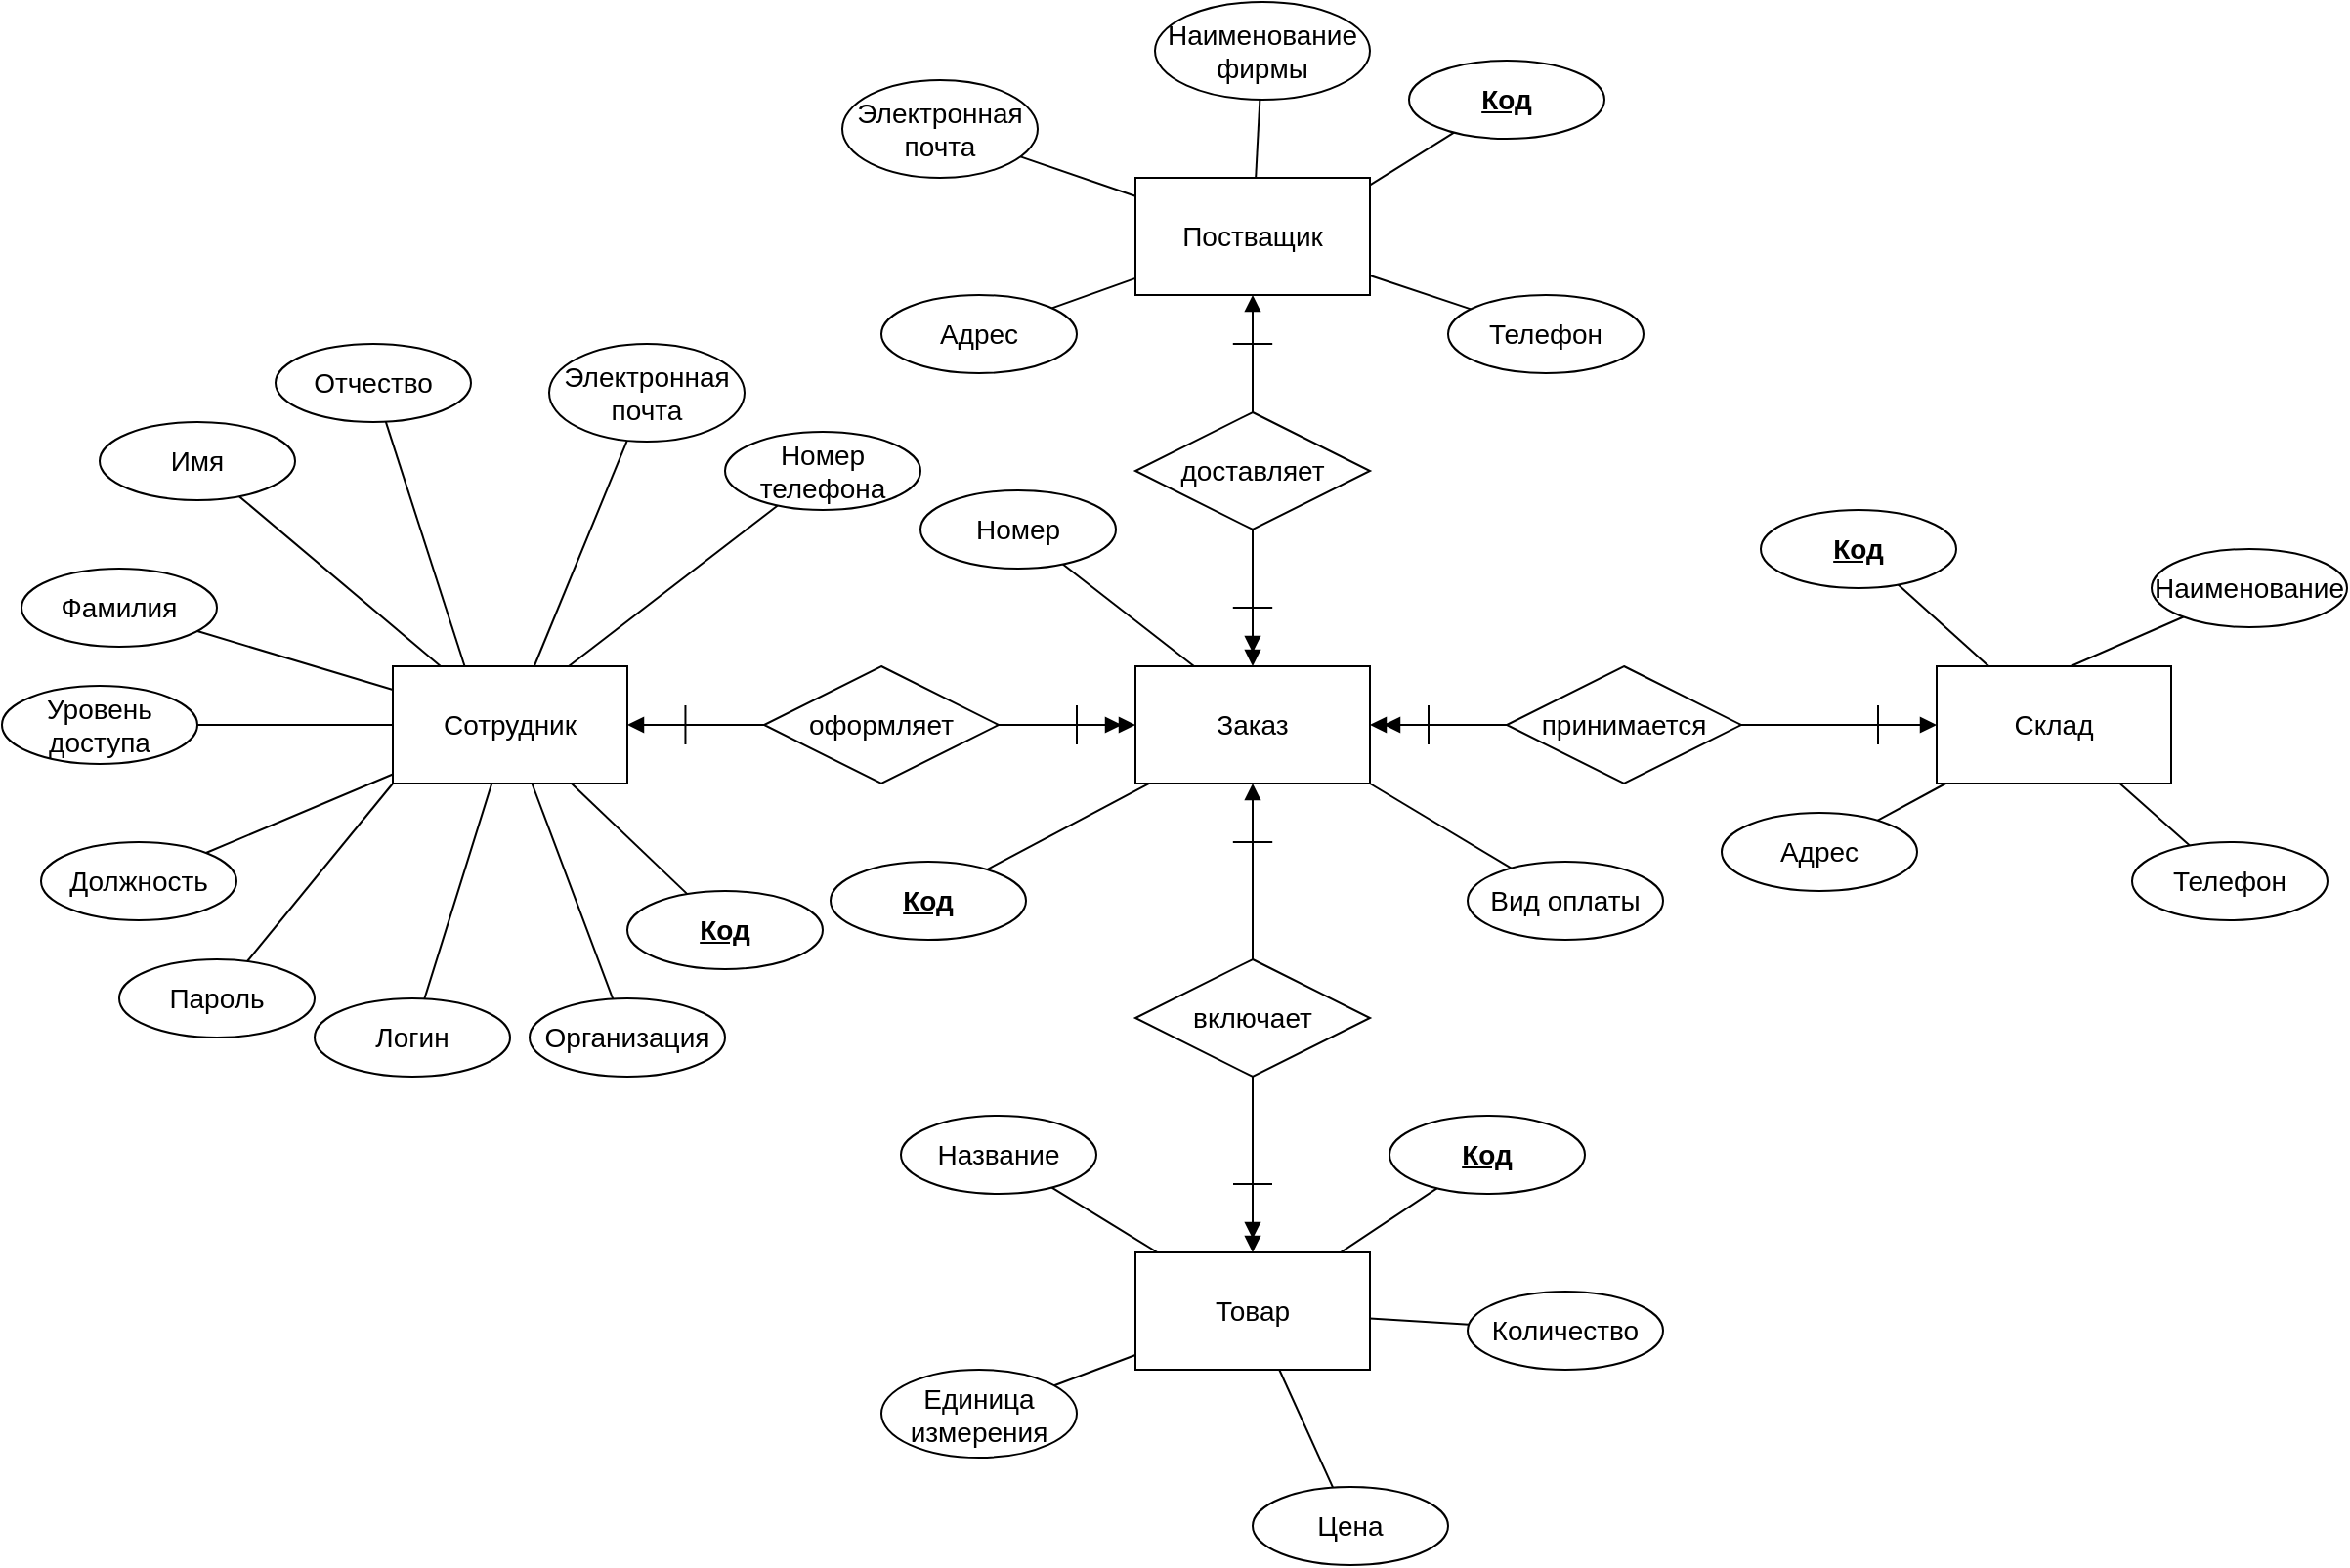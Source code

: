 <mxfile version="21.0.4" type="device"><diagram name="Страница 1" id="7PsuvhH5QxKzs3rTwt3T"><mxGraphModel dx="2261" dy="1933" grid="1" gridSize="10" guides="1" tooltips="1" connect="1" arrows="1" fold="1" page="1" pageScale="1" pageWidth="827" pageHeight="1169" math="0" shadow="0"><root><mxCell id="0"/><mxCell id="1" parent="0"/><mxCell id="U-RPilOY57-ElZwTmUOu-67" style="orthogonalLoop=1;jettySize=auto;html=1;fontSize=14;endArrow=none;endFill=0;strokeColor=default;" parent="1" source="U-RPilOY57-ElZwTmUOu-1" target="U-RPilOY57-ElZwTmUOu-37" edge="1"><mxGeometry relative="1" as="geometry"/></mxCell><mxCell id="U-RPilOY57-ElZwTmUOu-68" style="orthogonalLoop=1;jettySize=auto;html=1;fontSize=14;endArrow=none;endFill=0;rounded=0;" parent="1" source="U-RPilOY57-ElZwTmUOu-1" target="U-RPilOY57-ElZwTmUOu-54" edge="1"><mxGeometry relative="1" as="geometry"/></mxCell><mxCell id="U-RPilOY57-ElZwTmUOu-69" style="edgeStyle=none;rounded=0;orthogonalLoop=1;jettySize=auto;html=1;exitX=0;exitY=1;exitDx=0;exitDy=0;strokeColor=default;fontSize=14;endArrow=none;endFill=0;" parent="1" source="U-RPilOY57-ElZwTmUOu-1" target="U-RPilOY57-ElZwTmUOu-41" edge="1"><mxGeometry relative="1" as="geometry"/></mxCell><mxCell id="U-RPilOY57-ElZwTmUOu-70" style="edgeStyle=none;rounded=0;orthogonalLoop=1;jettySize=auto;html=1;strokeColor=default;fontSize=14;endArrow=none;endFill=0;" parent="1" source="U-RPilOY57-ElZwTmUOu-1" target="U-RPilOY57-ElZwTmUOu-45" edge="1"><mxGeometry relative="1" as="geometry"/></mxCell><mxCell id="U-RPilOY57-ElZwTmUOu-71" style="edgeStyle=none;rounded=0;orthogonalLoop=1;jettySize=auto;html=1;strokeColor=default;fontSize=14;endArrow=none;endFill=0;" parent="1" source="U-RPilOY57-ElZwTmUOu-1" target="U-RPilOY57-ElZwTmUOu-43" edge="1"><mxGeometry relative="1" as="geometry"/></mxCell><mxCell id="U-RPilOY57-ElZwTmUOu-72" style="edgeStyle=none;rounded=0;orthogonalLoop=1;jettySize=auto;html=1;strokeColor=default;fontSize=14;endArrow=none;endFill=0;" parent="1" source="U-RPilOY57-ElZwTmUOu-1" target="U-RPilOY57-ElZwTmUOu-42" edge="1"><mxGeometry relative="1" as="geometry"/></mxCell><mxCell id="U-RPilOY57-ElZwTmUOu-73" style="edgeStyle=none;rounded=0;orthogonalLoop=1;jettySize=auto;html=1;strokeColor=default;fontSize=14;endArrow=none;endFill=0;" parent="1" target="U-RPilOY57-ElZwTmUOu-47" edge="1"><mxGeometry relative="1" as="geometry"><mxPoint x="230" y="280" as="sourcePoint"/></mxGeometry></mxCell><mxCell id="U-RPilOY57-ElZwTmUOu-74" style="edgeStyle=none;rounded=0;orthogonalLoop=1;jettySize=auto;html=1;strokeColor=default;fontSize=14;endArrow=none;endFill=0;" parent="1" source="U-RPilOY57-ElZwTmUOu-1" target="U-RPilOY57-ElZwTmUOu-44" edge="1"><mxGeometry relative="1" as="geometry"/></mxCell><mxCell id="U-RPilOY57-ElZwTmUOu-75" style="edgeStyle=none;rounded=0;orthogonalLoop=1;jettySize=auto;html=1;exitX=0.75;exitY=0;exitDx=0;exitDy=0;strokeColor=default;fontSize=14;endArrow=none;endFill=0;" parent="1" source="U-RPilOY57-ElZwTmUOu-1" target="U-RPilOY57-ElZwTmUOu-46" edge="1"><mxGeometry relative="1" as="geometry"/></mxCell><mxCell id="U-RPilOY57-ElZwTmUOu-1" value="Сотрудник" style="rounded=0;whiteSpace=wrap;html=1;fontSize=14;" parent="1" vertex="1"><mxGeometry x="190" y="270" width="120" height="60" as="geometry"/></mxCell><mxCell id="U-RPilOY57-ElZwTmUOu-5" value="" style="edgeStyle=orthogonalEdgeStyle;rounded=0;orthogonalLoop=1;jettySize=auto;html=1;fontSize=14;endArrow=block;endFill=1;" parent="1" source="U-RPilOY57-ElZwTmUOu-2" target="U-RPilOY57-ElZwTmUOu-1" edge="1"><mxGeometry relative="1" as="geometry"/></mxCell><mxCell id="U-RPilOY57-ElZwTmUOu-8" style="edgeStyle=orthogonalEdgeStyle;rounded=0;orthogonalLoop=1;jettySize=auto;html=1;fontSize=14;endArrow=doubleBlock;endFill=1;startArrow=none;" parent="1" source="U-RPilOY57-ElZwTmUOu-2" target="U-RPilOY57-ElZwTmUOu-7" edge="1"><mxGeometry relative="1" as="geometry"><mxPoint x="540" y="300" as="sourcePoint"/></mxGeometry></mxCell><mxCell id="U-RPilOY57-ElZwTmUOu-2" value="оформляет" style="shape=rhombus;perimeter=rhombusPerimeter;whiteSpace=wrap;html=1;align=center;fontSize=14;" parent="1" vertex="1"><mxGeometry x="380" y="270" width="120" height="60" as="geometry"/></mxCell><mxCell id="U-RPilOY57-ElZwTmUOu-77" style="edgeStyle=none;rounded=0;orthogonalLoop=1;jettySize=auto;html=1;exitX=0.25;exitY=0;exitDx=0;exitDy=0;strokeColor=default;fontSize=14;endArrow=none;endFill=0;" parent="1" source="U-RPilOY57-ElZwTmUOu-7" target="U-RPilOY57-ElZwTmUOu-52" edge="1"><mxGeometry relative="1" as="geometry"/></mxCell><mxCell id="U-RPilOY57-ElZwTmUOu-80" style="edgeStyle=none;rounded=0;orthogonalLoop=1;jettySize=auto;html=1;exitX=1;exitY=0;exitDx=0;exitDy=0;strokeColor=default;fontSize=14;endArrow=none;endFill=0;" parent="1" source="U-RPilOY57-ElZwTmUOu-7" target="U-RPilOY57-ElZwTmUOu-38" edge="1"><mxGeometry relative="1" as="geometry"/></mxCell><mxCell id="U-RPilOY57-ElZwTmUOu-82" style="edgeStyle=none;rounded=0;orthogonalLoop=1;jettySize=auto;html=1;exitX=1;exitY=1;exitDx=0;exitDy=0;strokeColor=default;fontSize=14;endArrow=none;endFill=0;" parent="1" source="U-RPilOY57-ElZwTmUOu-7" target="U-RPilOY57-ElZwTmUOu-51" edge="1"><mxGeometry relative="1" as="geometry"/></mxCell><mxCell id="U-RPilOY57-ElZwTmUOu-7" value="Заказ" style="rounded=0;whiteSpace=wrap;html=1;fontSize=14;" parent="1" vertex="1"><mxGeometry x="570" y="270" width="120" height="60" as="geometry"/></mxCell><mxCell id="U-RPilOY57-ElZwTmUOu-83" style="edgeStyle=none;rounded=0;orthogonalLoop=1;jettySize=auto;html=1;strokeColor=default;fontSize=14;endArrow=none;endFill=0;" parent="1" source="U-RPilOY57-ElZwTmUOu-16" target="U-RPilOY57-ElZwTmUOu-55" edge="1"><mxGeometry relative="1" as="geometry"/></mxCell><mxCell id="U-RPilOY57-ElZwTmUOu-84" style="edgeStyle=none;rounded=0;orthogonalLoop=1;jettySize=auto;html=1;strokeColor=default;fontSize=14;endArrow=none;endFill=0;" parent="1" source="U-RPilOY57-ElZwTmUOu-16" target="U-RPilOY57-ElZwTmUOu-53" edge="1"><mxGeometry relative="1" as="geometry"/></mxCell><mxCell id="U-RPilOY57-ElZwTmUOu-85" style="edgeStyle=none;rounded=0;orthogonalLoop=1;jettySize=auto;html=1;strokeColor=default;fontSize=14;endArrow=none;endFill=0;" parent="1" source="U-RPilOY57-ElZwTmUOu-16" target="U-RPilOY57-ElZwTmUOu-58" edge="1"><mxGeometry relative="1" as="geometry"/></mxCell><mxCell id="U-RPilOY57-ElZwTmUOu-86" style="edgeStyle=none;rounded=0;orthogonalLoop=1;jettySize=auto;html=1;exitX=0.25;exitY=1;exitDx=0;exitDy=0;strokeColor=default;fontSize=14;endArrow=none;endFill=0;" parent="1" source="U-RPilOY57-ElZwTmUOu-16" target="U-RPilOY57-ElZwTmUOu-39" edge="1"><mxGeometry relative="1" as="geometry"/></mxCell><mxCell id="U-RPilOY57-ElZwTmUOu-87" style="edgeStyle=none;rounded=0;orthogonalLoop=1;jettySize=auto;html=1;strokeColor=default;fontSize=14;endArrow=none;endFill=0;" parent="1" source="U-RPilOY57-ElZwTmUOu-16" target="U-RPilOY57-ElZwTmUOu-57" edge="1"><mxGeometry relative="1" as="geometry"/></mxCell><mxCell id="U-RPilOY57-ElZwTmUOu-16" value="Постващик" style="rounded=0;whiteSpace=wrap;html=1;fontSize=14;" parent="1" vertex="1"><mxGeometry x="570" y="20" width="120" height="60" as="geometry"/></mxCell><mxCell id="U-RPilOY57-ElZwTmUOu-17" value="" style="edgeStyle=orthogonalEdgeStyle;rounded=0;orthogonalLoop=1;jettySize=auto;html=1;fontSize=14;endArrow=block;endFill=1;" parent="1" source="U-RPilOY57-ElZwTmUOu-19" target="U-RPilOY57-ElZwTmUOu-16" edge="1"><mxGeometry relative="1" as="geometry"/></mxCell><mxCell id="U-RPilOY57-ElZwTmUOu-117" style="edgeStyle=none;rounded=0;orthogonalLoop=1;jettySize=auto;html=1;strokeColor=default;fontSize=14;endArrow=doubleBlock;endFill=1;" parent="1" source="U-RPilOY57-ElZwTmUOu-19" target="U-RPilOY57-ElZwTmUOu-7" edge="1"><mxGeometry relative="1" as="geometry"/></mxCell><mxCell id="U-RPilOY57-ElZwTmUOu-19" value="доставляет" style="shape=rhombus;perimeter=rhombusPerimeter;whiteSpace=wrap;html=1;align=center;fontSize=14;" parent="1" vertex="1"><mxGeometry x="570" y="140" width="120" height="60" as="geometry"/></mxCell><mxCell id="U-RPilOY57-ElZwTmUOu-26" style="edgeStyle=orthogonalEdgeStyle;rounded=0;orthogonalLoop=1;jettySize=auto;html=1;fontSize=14;endArrow=doubleBlock;endFill=1;" parent="1" source="U-RPilOY57-ElZwTmUOu-27" target="U-RPilOY57-ElZwTmUOu-28" edge="1"><mxGeometry relative="1" as="geometry"/></mxCell><mxCell id="U-RPilOY57-ElZwTmUOu-118" style="edgeStyle=none;rounded=0;orthogonalLoop=1;jettySize=auto;html=1;entryX=0.5;entryY=1;entryDx=0;entryDy=0;strokeColor=default;fontSize=14;endArrow=block;endFill=1;startArrow=none;" parent="1" source="U-RPilOY57-ElZwTmUOu-27" target="U-RPilOY57-ElZwTmUOu-7" edge="1"><mxGeometry relative="1" as="geometry"><mxPoint x="630" y="360" as="sourcePoint"/></mxGeometry></mxCell><mxCell id="U-RPilOY57-ElZwTmUOu-27" value="включает" style="shape=rhombus;perimeter=rhombusPerimeter;whiteSpace=wrap;html=1;align=center;fontSize=14;" parent="1" vertex="1"><mxGeometry x="570" y="420" width="120" height="60" as="geometry"/></mxCell><mxCell id="U-RPilOY57-ElZwTmUOu-88" style="edgeStyle=none;rounded=0;orthogonalLoop=1;jettySize=auto;html=1;strokeColor=default;fontSize=14;endArrow=none;endFill=0;" parent="1" source="U-RPilOY57-ElZwTmUOu-28" target="U-RPilOY57-ElZwTmUOu-60" edge="1"><mxGeometry relative="1" as="geometry"/></mxCell><mxCell id="U-RPilOY57-ElZwTmUOu-89" style="edgeStyle=none;rounded=0;orthogonalLoop=1;jettySize=auto;html=1;strokeColor=default;fontSize=14;endArrow=none;endFill=0;" parent="1" target="U-RPilOY57-ElZwTmUOu-40" edge="1"><mxGeometry relative="1" as="geometry"><mxPoint x="660" y="580" as="sourcePoint"/></mxGeometry></mxCell><mxCell id="U-RPilOY57-ElZwTmUOu-90" style="edgeStyle=none;rounded=0;orthogonalLoop=1;jettySize=auto;html=1;strokeColor=default;fontSize=14;endArrow=none;endFill=0;" parent="1" source="U-RPilOY57-ElZwTmUOu-28" target="U-RPilOY57-ElZwTmUOu-59" edge="1"><mxGeometry relative="1" as="geometry"/></mxCell><mxCell id="U-RPilOY57-ElZwTmUOu-91" style="edgeStyle=none;rounded=0;orthogonalLoop=1;jettySize=auto;html=1;strokeColor=default;fontSize=14;endArrow=none;endFill=0;" parent="1" source="U-RPilOY57-ElZwTmUOu-28" target="U-RPilOY57-ElZwTmUOu-61" edge="1"><mxGeometry relative="1" as="geometry"/></mxCell><mxCell id="U-RPilOY57-ElZwTmUOu-92" style="edgeStyle=none;rounded=0;orthogonalLoop=1;jettySize=auto;html=1;strokeColor=default;fontSize=14;endArrow=none;endFill=0;" parent="1" source="U-RPilOY57-ElZwTmUOu-28" target="U-RPilOY57-ElZwTmUOu-62" edge="1"><mxGeometry relative="1" as="geometry"/></mxCell><mxCell id="U-RPilOY57-ElZwTmUOu-28" value="Товар" style="rounded=0;whiteSpace=wrap;html=1;fontSize=14;" parent="1" vertex="1"><mxGeometry x="570" y="570" width="120" height="60" as="geometry"/></mxCell><mxCell id="U-RPilOY57-ElZwTmUOu-37" value="Код" style="ellipse;whiteSpace=wrap;html=1;align=center;fontStyle=5;fontSize=14;" parent="1" vertex="1"><mxGeometry x="310" y="385" width="100" height="40" as="geometry"/></mxCell><mxCell id="U-RPilOY57-ElZwTmUOu-38" value="Код" style="ellipse;whiteSpace=wrap;html=1;align=center;fontStyle=5;fontSize=14;" parent="1" vertex="1"><mxGeometry x="414" y="370" width="100" height="40" as="geometry"/></mxCell><mxCell id="U-RPilOY57-ElZwTmUOu-39" value="Код" style="ellipse;whiteSpace=wrap;html=1;align=center;fontStyle=5;fontSize=14;" parent="1" vertex="1"><mxGeometry x="710" y="-40" width="100" height="40" as="geometry"/></mxCell><mxCell id="U-RPilOY57-ElZwTmUOu-40" value="Код" style="ellipse;whiteSpace=wrap;html=1;align=center;fontStyle=5;fontSize=14;" parent="1" vertex="1"><mxGeometry x="700" y="500" width="100" height="40" as="geometry"/></mxCell><mxCell id="U-RPilOY57-ElZwTmUOu-41" value="Пароль" style="ellipse;whiteSpace=wrap;html=1;align=center;fontSize=14;" parent="1" vertex="1"><mxGeometry x="50" y="420" width="100" height="40" as="geometry"/></mxCell><mxCell id="U-RPilOY57-ElZwTmUOu-42" value="Имя" style="ellipse;whiteSpace=wrap;html=1;align=center;fontSize=14;" parent="1" vertex="1"><mxGeometry x="40" y="145" width="100" height="40" as="geometry"/></mxCell><mxCell id="U-RPilOY57-ElZwTmUOu-43" value="Фамилия" style="ellipse;whiteSpace=wrap;html=1;align=center;fontSize=14;" parent="1" vertex="1"><mxGeometry y="220" width="100" height="40" as="geometry"/></mxCell><mxCell id="U-RPilOY57-ElZwTmUOu-44" value="Электронная&lt;br&gt;почта" style="ellipse;whiteSpace=wrap;html=1;align=center;fontSize=14;" parent="1" vertex="1"><mxGeometry x="270" y="105" width="100" height="50" as="geometry"/></mxCell><mxCell id="U-RPilOY57-ElZwTmUOu-45" value="Должность" style="ellipse;whiteSpace=wrap;html=1;align=center;fontSize=14;" parent="1" vertex="1"><mxGeometry x="10" y="360" width="100" height="40" as="geometry"/></mxCell><mxCell id="U-RPilOY57-ElZwTmUOu-46" value="Номер&lt;br&gt;телефона" style="ellipse;whiteSpace=wrap;html=1;align=center;fontSize=14;" parent="1" vertex="1"><mxGeometry x="360" y="150" width="100" height="40" as="geometry"/></mxCell><mxCell id="U-RPilOY57-ElZwTmUOu-47" value="Отчество" style="ellipse;whiteSpace=wrap;html=1;align=center;fontSize=14;" parent="1" vertex="1"><mxGeometry x="130" y="105" width="100" height="40" as="geometry"/></mxCell><mxCell id="U-RPilOY57-ElZwTmUOu-51" value="Вид оплаты" style="ellipse;whiteSpace=wrap;html=1;align=center;fontSize=14;" parent="1" vertex="1"><mxGeometry x="740" y="370" width="100" height="40" as="geometry"/></mxCell><mxCell id="U-RPilOY57-ElZwTmUOu-52" value="Номер" style="ellipse;whiteSpace=wrap;html=1;align=center;fontSize=14;" parent="1" vertex="1"><mxGeometry x="460" y="180" width="100" height="40" as="geometry"/></mxCell><mxCell id="U-RPilOY57-ElZwTmUOu-53" value="Электронная&lt;br&gt;почта" style="ellipse;whiteSpace=wrap;html=1;align=center;fontSize=14;" parent="1" vertex="1"><mxGeometry x="420" y="-30" width="100" height="50" as="geometry"/></mxCell><mxCell id="U-RPilOY57-ElZwTmUOu-54" value="Логин" style="ellipse;whiteSpace=wrap;html=1;align=center;fontSize=14;" parent="1" vertex="1"><mxGeometry x="150" y="440" width="100" height="40" as="geometry"/></mxCell><mxCell id="U-RPilOY57-ElZwTmUOu-55" value="Наименование&lt;br&gt;фирмы" style="ellipse;whiteSpace=wrap;html=1;align=center;fontSize=14;" parent="1" vertex="1"><mxGeometry x="580" y="-70" width="110" height="50" as="geometry"/></mxCell><mxCell id="U-RPilOY57-ElZwTmUOu-57" value="Телефон" style="ellipse;whiteSpace=wrap;html=1;align=center;fontSize=14;" parent="1" vertex="1"><mxGeometry x="730" y="80" width="100" height="40" as="geometry"/></mxCell><mxCell id="U-RPilOY57-ElZwTmUOu-58" value="Адрес" style="ellipse;whiteSpace=wrap;html=1;align=center;fontSize=14;" parent="1" vertex="1"><mxGeometry x="440" y="80" width="100" height="40" as="geometry"/></mxCell><mxCell id="U-RPilOY57-ElZwTmUOu-59" value="Количество" style="ellipse;whiteSpace=wrap;html=1;align=center;fontSize=14;" parent="1" vertex="1"><mxGeometry x="740" y="590" width="100" height="40" as="geometry"/></mxCell><mxCell id="U-RPilOY57-ElZwTmUOu-60" value="Название" style="ellipse;whiteSpace=wrap;html=1;align=center;fontSize=14;" parent="1" vertex="1"><mxGeometry x="450" y="500" width="100" height="40" as="geometry"/></mxCell><mxCell id="U-RPilOY57-ElZwTmUOu-61" value="Единица&lt;br&gt;измерения" style="ellipse;whiteSpace=wrap;html=1;align=center;fontSize=14;" parent="1" vertex="1"><mxGeometry x="440" y="630" width="100" height="45" as="geometry"/></mxCell><mxCell id="U-RPilOY57-ElZwTmUOu-62" value="Цена" style="ellipse;whiteSpace=wrap;html=1;align=center;fontSize=14;" parent="1" vertex="1"><mxGeometry x="630" y="690" width="100" height="40" as="geometry"/></mxCell><mxCell id="U-RPilOY57-ElZwTmUOu-103" value="" style="endArrow=none;html=1;rounded=0;strokeColor=default;fontSize=14;" parent="1" edge="1"><mxGeometry width="50" height="50" relative="1" as="geometry"><mxPoint x="339.73" y="310" as="sourcePoint"/><mxPoint x="339.73" y="290" as="targetPoint"/></mxGeometry></mxCell><mxCell id="U-RPilOY57-ElZwTmUOu-106" value="" style="endArrow=none;html=1;rounded=0;strokeColor=default;fontSize=14;" parent="1" edge="1"><mxGeometry width="50" height="50" relative="1" as="geometry"><mxPoint x="640" y="535" as="sourcePoint"/><mxPoint x="620" y="535" as="targetPoint"/></mxGeometry></mxCell><mxCell id="U-RPilOY57-ElZwTmUOu-125" value="" style="endArrow=none;html=1;rounded=0;strokeColor=default;fontSize=14;" parent="1" edge="1"><mxGeometry width="50" height="50" relative="1" as="geometry"><mxPoint x="619.9" y="105" as="sourcePoint"/><mxPoint x="640.09" y="105" as="targetPoint"/><Array as="points"><mxPoint x="640.09" y="105"/></Array></mxGeometry></mxCell><mxCell id="U-RPilOY57-ElZwTmUOu-130" style="edgeStyle=none;rounded=0;orthogonalLoop=1;jettySize=auto;html=1;exitX=0;exitY=0.5;exitDx=0;exitDy=0;strokeColor=default;fontSize=14;endArrow=none;endFill=0;" parent="1" source="U-RPilOY57-ElZwTmUOu-134" target="U-RPilOY57-ElZwTmUOu-140" edge="1"><mxGeometry relative="1" as="geometry"/></mxCell><mxCell id="U-RPilOY57-ElZwTmUOu-131" style="edgeStyle=none;rounded=0;orthogonalLoop=1;jettySize=auto;html=1;strokeColor=default;fontSize=14;endArrow=none;endFill=0;" parent="1" source="U-RPilOY57-ElZwTmUOu-134" target="U-RPilOY57-ElZwTmUOu-138" edge="1"><mxGeometry relative="1" as="geometry"/></mxCell><mxCell id="U-RPilOY57-ElZwTmUOu-132" style="edgeStyle=none;rounded=0;orthogonalLoop=1;jettySize=auto;html=1;strokeColor=default;fontSize=14;endArrow=none;endFill=0;" parent="1" source="U-RPilOY57-ElZwTmUOu-134" target="U-RPilOY57-ElZwTmUOu-137" edge="1"><mxGeometry relative="1" as="geometry"/></mxCell><mxCell id="U-RPilOY57-ElZwTmUOu-133" style="edgeStyle=none;rounded=0;orthogonalLoop=1;jettySize=auto;html=1;strokeColor=default;fontSize=14;endArrow=none;endFill=0;" parent="1" source="U-RPilOY57-ElZwTmUOu-134" target="U-RPilOY57-ElZwTmUOu-139" edge="1"><mxGeometry relative="1" as="geometry"/></mxCell><mxCell id="U-RPilOY57-ElZwTmUOu-134" value="Склад" style="rounded=0;whiteSpace=wrap;html=1;fontSize=14;" parent="1" vertex="1"><mxGeometry x="980" y="270" width="120" height="60" as="geometry"/></mxCell><mxCell id="U-RPilOY57-ElZwTmUOu-135" value="" style="edgeStyle=orthogonalEdgeStyle;rounded=0;orthogonalLoop=1;jettySize=auto;html=1;fontSize=14;endArrow=block;endFill=1;" parent="1" source="U-RPilOY57-ElZwTmUOu-136" target="U-RPilOY57-ElZwTmUOu-134" edge="1"><mxGeometry relative="1" as="geometry"/></mxCell><mxCell id="U-RPilOY57-ElZwTmUOu-142" style="edgeStyle=none;rounded=0;orthogonalLoop=1;jettySize=auto;html=1;strokeColor=default;fontSize=14;endArrow=doubleBlock;endFill=1;" parent="1" source="U-RPilOY57-ElZwTmUOu-136" target="U-RPilOY57-ElZwTmUOu-7" edge="1"><mxGeometry relative="1" as="geometry"/></mxCell><mxCell id="U-RPilOY57-ElZwTmUOu-136" value="принимается" style="shape=rhombus;perimeter=rhombusPerimeter;whiteSpace=wrap;html=1;align=center;fontSize=14;" parent="1" vertex="1"><mxGeometry x="760" y="270" width="120" height="60" as="geometry"/></mxCell><mxCell id="U-RPilOY57-ElZwTmUOu-137" value="Адрес" style="ellipse;whiteSpace=wrap;html=1;align=center;fontSize=14;" parent="1" vertex="1"><mxGeometry x="870" y="345" width="100" height="40" as="geometry"/></mxCell><mxCell id="U-RPilOY57-ElZwTmUOu-138" value="Код" style="ellipse;whiteSpace=wrap;html=1;align=center;fontStyle=5;fontSize=14;" parent="1" vertex="1"><mxGeometry x="890" y="190" width="100" height="40" as="geometry"/></mxCell><mxCell id="U-RPilOY57-ElZwTmUOu-139" value="Телефон" style="ellipse;whiteSpace=wrap;html=1;align=center;fontSize=14;" parent="1" vertex="1"><mxGeometry x="1080" y="360" width="100" height="40" as="geometry"/></mxCell><mxCell id="U-RPilOY57-ElZwTmUOu-140" value="Наименование" style="ellipse;whiteSpace=wrap;html=1;align=center;fontSize=14;" parent="1" vertex="1"><mxGeometry x="1090" y="210" width="100" height="40" as="geometry"/></mxCell><mxCell id="U-RPilOY57-ElZwTmUOu-141" value="" style="endArrow=none;html=1;rounded=0;strokeColor=default;fontSize=14;" parent="1" edge="1"><mxGeometry width="50" height="50" relative="1" as="geometry"><mxPoint x="950" y="310" as="sourcePoint"/><mxPoint x="950" y="290" as="targetPoint"/></mxGeometry></mxCell><mxCell id="BYxr9wKPzOJ4h1f7uHAO-1" value="" style="endArrow=none;html=1;rounded=0;strokeColor=default;fontSize=14;" parent="1" edge="1"><mxGeometry width="50" height="50" relative="1" as="geometry"><mxPoint x="540" y="310" as="sourcePoint"/><mxPoint x="540" y="290" as="targetPoint"/></mxGeometry></mxCell><mxCell id="BYxr9wKPzOJ4h1f7uHAO-2" value="" style="endArrow=none;html=1;rounded=0;strokeColor=default;fontSize=14;" parent="1" edge="1"><mxGeometry width="50" height="50" relative="1" as="geometry"><mxPoint x="720" y="310" as="sourcePoint"/><mxPoint x="720" y="290" as="targetPoint"/></mxGeometry></mxCell><mxCell id="BYxr9wKPzOJ4h1f7uHAO-3" value="" style="endArrow=none;html=1;rounded=0;strokeColor=default;fontSize=14;" parent="1" edge="1"><mxGeometry width="50" height="50" relative="1" as="geometry"><mxPoint x="619.9" y="240" as="sourcePoint"/><mxPoint x="640.09" y="240" as="targetPoint"/><Array as="points"><mxPoint x="640.09" y="240"/></Array></mxGeometry></mxCell><mxCell id="BYxr9wKPzOJ4h1f7uHAO-5" value="" style="endArrow=none;html=1;rounded=0;strokeColor=default;fontSize=14;" parent="1" edge="1"><mxGeometry width="50" height="50" relative="1" as="geometry"><mxPoint x="619.91" y="360" as="sourcePoint"/><mxPoint x="640.1" y="360" as="targetPoint"/><Array as="points"><mxPoint x="640.1" y="360"/></Array></mxGeometry></mxCell><mxCell id="BYxr9wKPzOJ4h1f7uHAO-6" value="&lt;div&gt;Уровень&lt;/div&gt;&lt;div&gt;доступа&lt;br&gt;&lt;/div&gt;" style="ellipse;whiteSpace=wrap;html=1;align=center;fontSize=14;" parent="1" vertex="1"><mxGeometry x="-10" y="280" width="100" height="40" as="geometry"/></mxCell><mxCell id="BYxr9wKPzOJ4h1f7uHAO-8" style="edgeStyle=none;rounded=0;orthogonalLoop=1;jettySize=auto;html=1;strokeColor=default;fontSize=14;endArrow=none;endFill=0;" parent="1" source="U-RPilOY57-ElZwTmUOu-1" target="BYxr9wKPzOJ4h1f7uHAO-6" edge="1"><mxGeometry relative="1" as="geometry"><mxPoint x="200" y="292" as="sourcePoint"/><mxPoint x="100" y="262" as="targetPoint"/></mxGeometry></mxCell><mxCell id="BYxr9wKPzOJ4h1f7uHAO-9" style="orthogonalLoop=1;jettySize=auto;html=1;fontSize=14;endArrow=none;endFill=0;strokeColor=default;" parent="1" source="U-RPilOY57-ElZwTmUOu-1" target="BYxr9wKPzOJ4h1f7uHAO-10" edge="1"><mxGeometry relative="1" as="geometry"><mxPoint x="240" y="345" as="sourcePoint"/><mxPoint x="300" y="402" as="targetPoint"/></mxGeometry></mxCell><mxCell id="BYxr9wKPzOJ4h1f7uHAO-10" value="Организация" style="ellipse;whiteSpace=wrap;html=1;align=center;fontSize=14;" parent="1" vertex="1"><mxGeometry x="260" y="440" width="100" height="40" as="geometry"/></mxCell></root></mxGraphModel></diagram></mxfile>